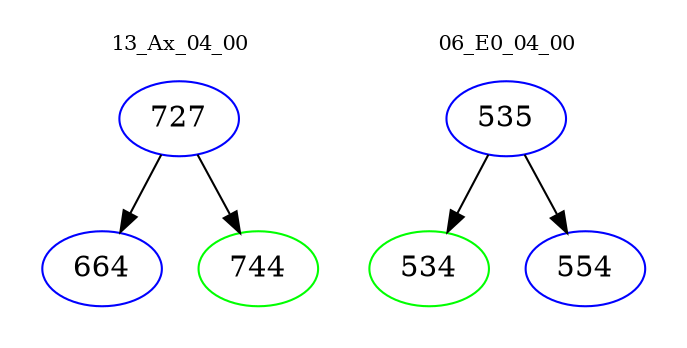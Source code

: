 digraph{
subgraph cluster_0 {
color = white
label = "13_Ax_04_00";
fontsize=10;
T0_727 [label="727", color="blue"]
T0_727 -> T0_664 [color="black"]
T0_664 [label="664", color="blue"]
T0_727 -> T0_744 [color="black"]
T0_744 [label="744", color="green"]
}
subgraph cluster_1 {
color = white
label = "06_E0_04_00";
fontsize=10;
T1_535 [label="535", color="blue"]
T1_535 -> T1_534 [color="black"]
T1_534 [label="534", color="green"]
T1_535 -> T1_554 [color="black"]
T1_554 [label="554", color="blue"]
}
}
